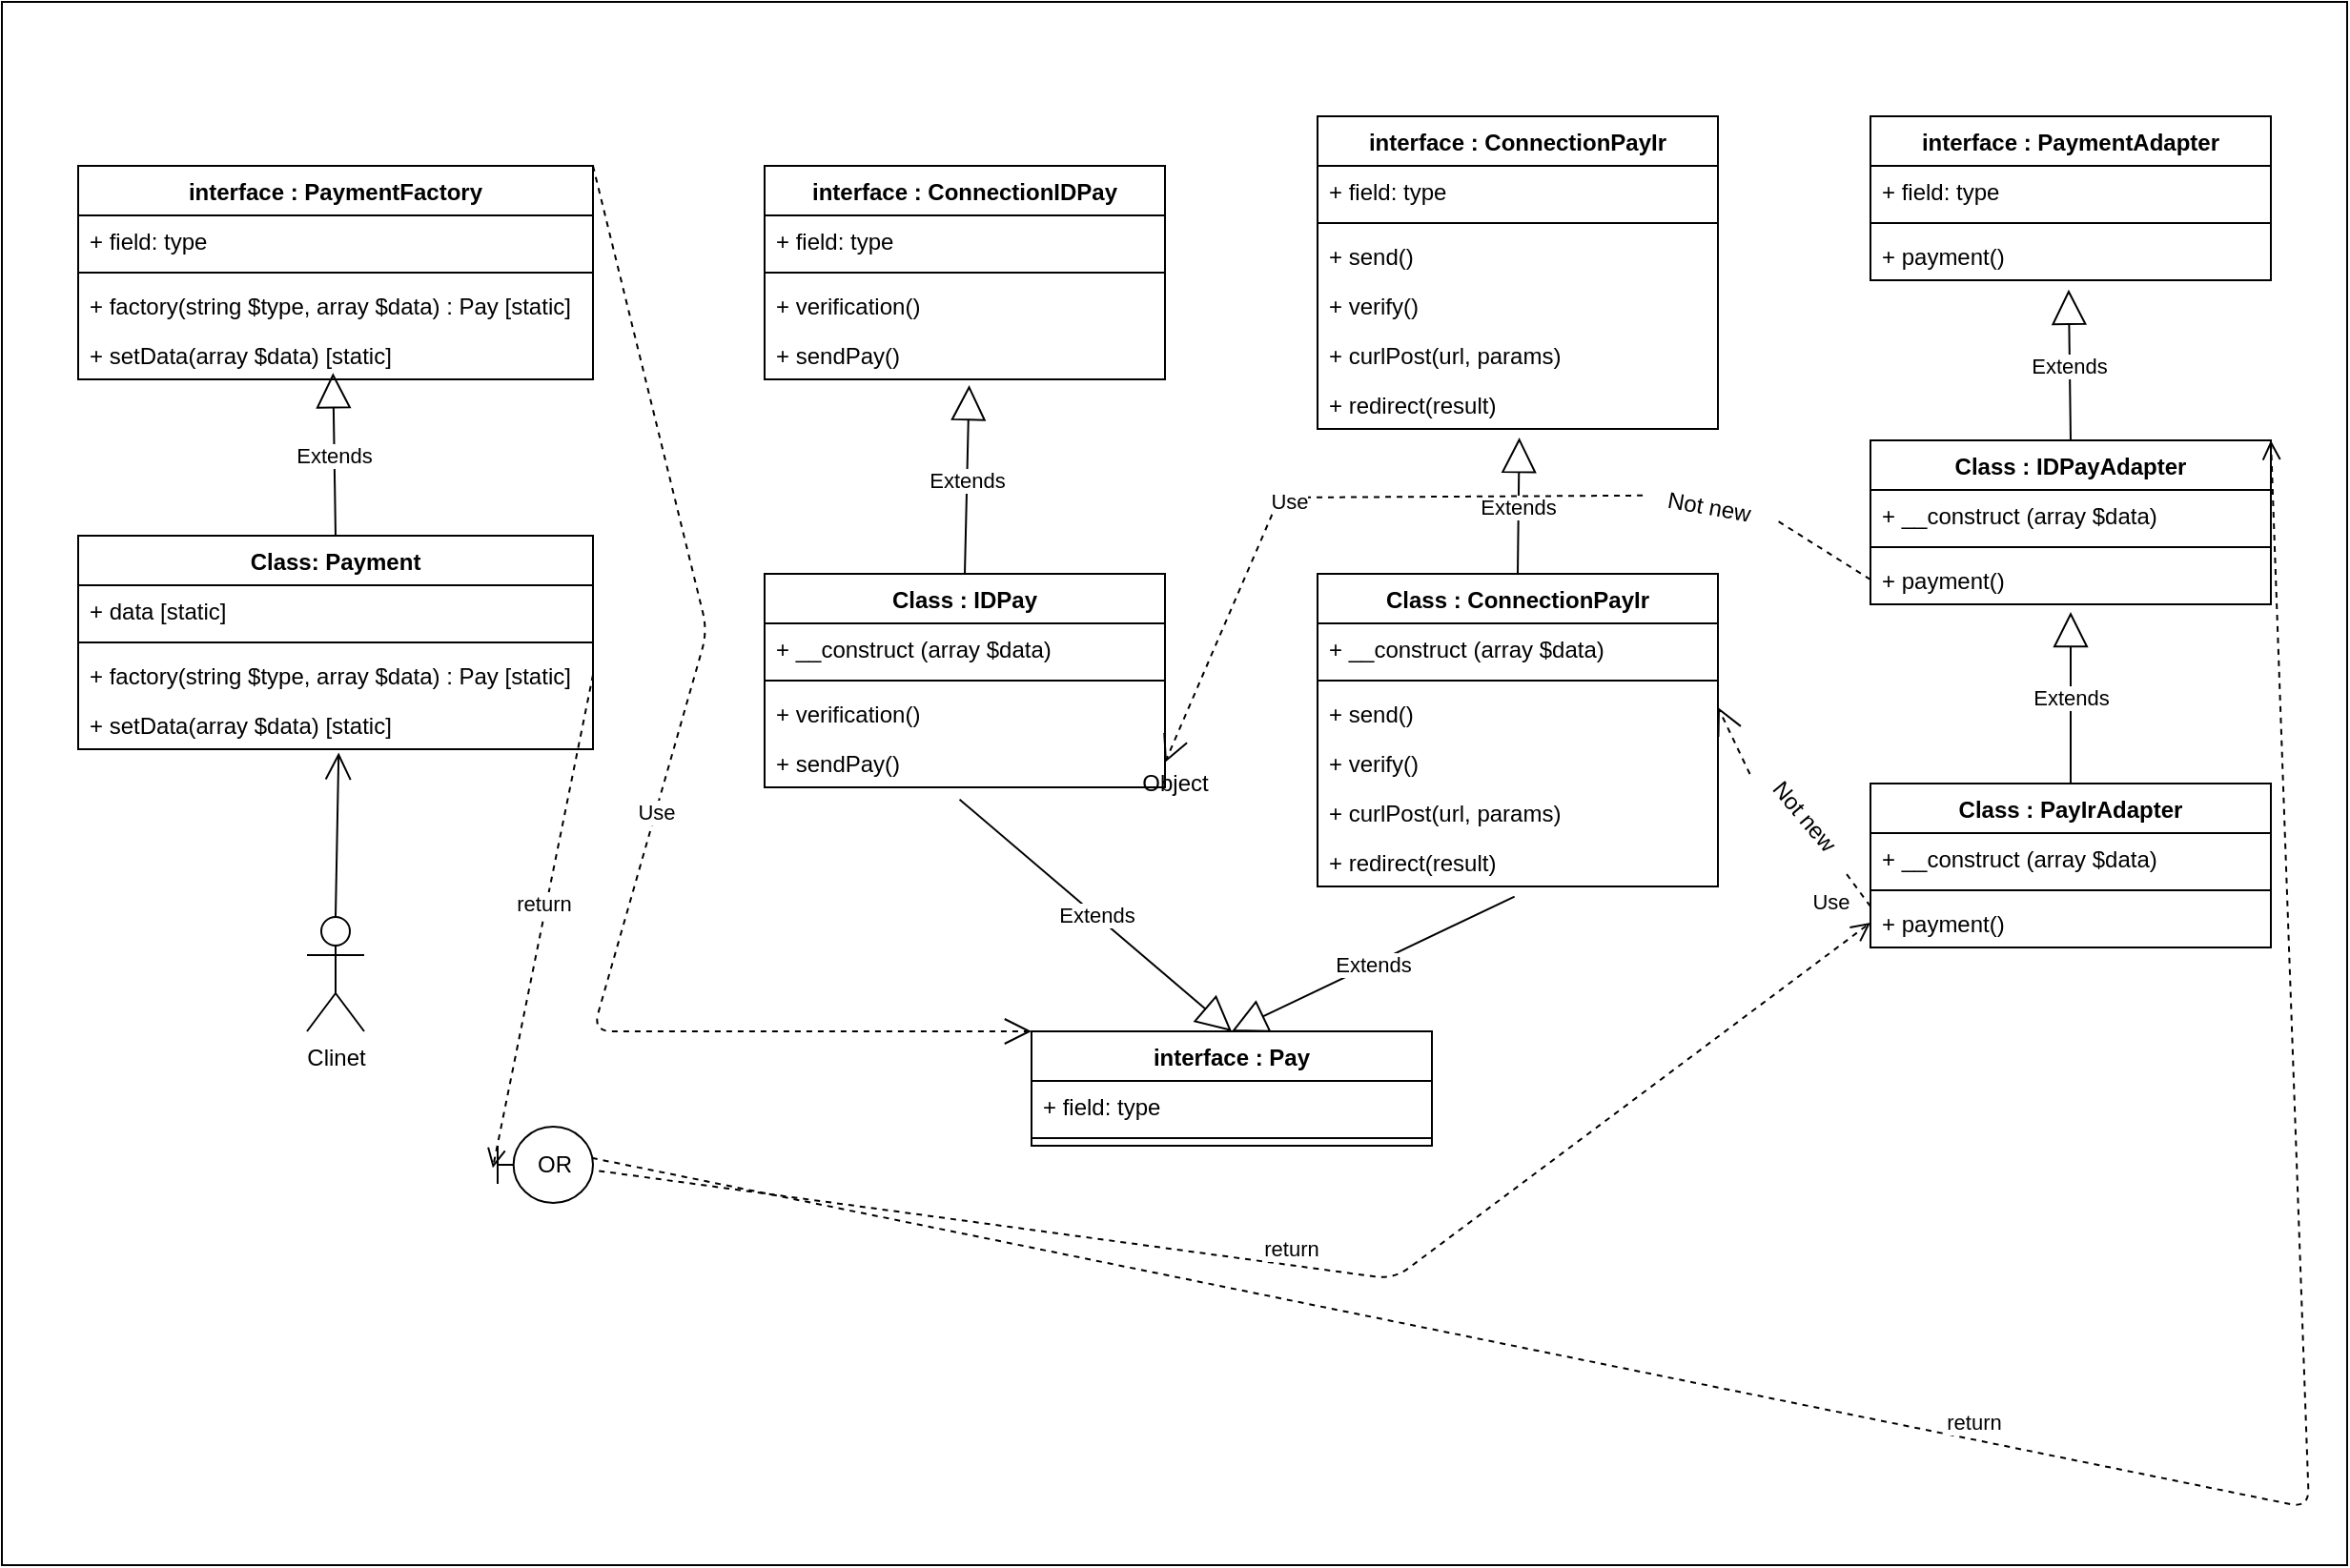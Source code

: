 <mxfile>
    <diagram id="zL3jKby7-Q0cAi9k26lS" name="Page-1">
        <mxGraphModel dx="2272" dy="1491" grid="1" gridSize="10" guides="1" tooltips="1" connect="1" arrows="1" fold="1" page="1" pageScale="1" pageWidth="850" pageHeight="1100" math="0" shadow="0">
            <root>
                <mxCell id="0"/>
                <mxCell id="1" parent="0"/>
                <mxCell id="94" value="Object" style="html=1;" parent="1" vertex="1">
                    <mxGeometry x="-380" y="30" width="1230" height="820" as="geometry"/>
                </mxCell>
                <mxCell id="3" value="interface : ConnectionIDPay" style="swimlane;fontStyle=1;align=center;verticalAlign=top;childLayout=stackLayout;horizontal=1;startSize=26;horizontalStack=0;resizeParent=1;resizeParentMax=0;resizeLast=0;collapsible=1;marginBottom=0;" parent="1" vertex="1">
                    <mxGeometry x="20" y="116" width="210" height="112" as="geometry"/>
                </mxCell>
                <mxCell id="4" value="+ field: type" style="text;strokeColor=none;fillColor=none;align=left;verticalAlign=top;spacingLeft=4;spacingRight=4;overflow=hidden;rotatable=0;points=[[0,0.5],[1,0.5]];portConstraint=eastwest;" parent="3" vertex="1">
                    <mxGeometry y="26" width="210" height="26" as="geometry"/>
                </mxCell>
                <mxCell id="5" value="" style="line;strokeWidth=1;fillColor=none;align=left;verticalAlign=middle;spacingTop=-1;spacingLeft=3;spacingRight=3;rotatable=0;labelPosition=right;points=[];portConstraint=eastwest;strokeColor=inherit;" parent="3" vertex="1">
                    <mxGeometry y="52" width="210" height="8" as="geometry"/>
                </mxCell>
                <mxCell id="6" value="+ verification()" style="text;strokeColor=none;fillColor=none;align=left;verticalAlign=top;spacingLeft=4;spacingRight=4;overflow=hidden;rotatable=0;points=[[0,0.5],[1,0.5]];portConstraint=eastwest;" parent="3" vertex="1">
                    <mxGeometry y="60" width="210" height="26" as="geometry"/>
                </mxCell>
                <mxCell id="7" value="+ sendPay()" style="text;strokeColor=none;fillColor=none;align=left;verticalAlign=top;spacingLeft=4;spacingRight=4;overflow=hidden;rotatable=0;points=[[0,0.5],[1,0.5]];portConstraint=eastwest;" parent="3" vertex="1">
                    <mxGeometry y="86" width="210" height="26" as="geometry"/>
                </mxCell>
                <mxCell id="8" value="interface : ConnectionPayIr" style="swimlane;fontStyle=1;align=center;verticalAlign=top;childLayout=stackLayout;horizontal=1;startSize=26;horizontalStack=0;resizeParent=1;resizeParentMax=0;resizeLast=0;collapsible=1;marginBottom=0;" parent="1" vertex="1">
                    <mxGeometry x="310" y="90" width="210" height="164" as="geometry"/>
                </mxCell>
                <mxCell id="9" value="+ field: type" style="text;strokeColor=none;fillColor=none;align=left;verticalAlign=top;spacingLeft=4;spacingRight=4;overflow=hidden;rotatable=0;points=[[0,0.5],[1,0.5]];portConstraint=eastwest;" parent="8" vertex="1">
                    <mxGeometry y="26" width="210" height="26" as="geometry"/>
                </mxCell>
                <mxCell id="10" value="" style="line;strokeWidth=1;fillColor=none;align=left;verticalAlign=middle;spacingTop=-1;spacingLeft=3;spacingRight=3;rotatable=0;labelPosition=right;points=[];portConstraint=eastwest;strokeColor=inherit;" parent="8" vertex="1">
                    <mxGeometry y="52" width="210" height="8" as="geometry"/>
                </mxCell>
                <mxCell id="11" value="+ send()" style="text;strokeColor=none;fillColor=none;align=left;verticalAlign=top;spacingLeft=4;spacingRight=4;overflow=hidden;rotatable=0;points=[[0,0.5],[1,0.5]];portConstraint=eastwest;" parent="8" vertex="1">
                    <mxGeometry y="60" width="210" height="26" as="geometry"/>
                </mxCell>
                <mxCell id="12" value="+ verify()" style="text;strokeColor=none;fillColor=none;align=left;verticalAlign=top;spacingLeft=4;spacingRight=4;overflow=hidden;rotatable=0;points=[[0,0.5],[1,0.5]];portConstraint=eastwest;" parent="8" vertex="1">
                    <mxGeometry y="86" width="210" height="26" as="geometry"/>
                </mxCell>
                <mxCell id="13" value="+ curlPost(url, params)" style="text;strokeColor=none;fillColor=none;align=left;verticalAlign=top;spacingLeft=4;spacingRight=4;overflow=hidden;rotatable=0;points=[[0,0.5],[1,0.5]];portConstraint=eastwest;" parent="8" vertex="1">
                    <mxGeometry y="112" width="210" height="26" as="geometry"/>
                </mxCell>
                <mxCell id="14" value="+ redirect(result)" style="text;strokeColor=none;fillColor=none;align=left;verticalAlign=top;spacingLeft=4;spacingRight=4;overflow=hidden;rotatable=0;points=[[0,0.5],[1,0.5]];portConstraint=eastwest;" parent="8" vertex="1">
                    <mxGeometry y="138" width="210" height="26" as="geometry"/>
                </mxCell>
                <mxCell id="19" value="Class : IDPay" style="swimlane;fontStyle=1;align=center;verticalAlign=top;childLayout=stackLayout;horizontal=1;startSize=26;horizontalStack=0;resizeParent=1;resizeParentMax=0;resizeLast=0;collapsible=1;marginBottom=0;" parent="1" vertex="1">
                    <mxGeometry x="20" y="330" width="210" height="112" as="geometry"/>
                </mxCell>
                <mxCell id="24" value="+ __construct (array $data)" style="text;strokeColor=none;fillColor=none;align=left;verticalAlign=top;spacingLeft=4;spacingRight=4;overflow=hidden;rotatable=0;points=[[0,0.5],[1,0.5]];portConstraint=eastwest;" parent="19" vertex="1">
                    <mxGeometry y="26" width="210" height="26" as="geometry"/>
                </mxCell>
                <mxCell id="21" value="" style="line;strokeWidth=1;fillColor=none;align=left;verticalAlign=middle;spacingTop=-1;spacingLeft=3;spacingRight=3;rotatable=0;labelPosition=right;points=[];portConstraint=eastwest;strokeColor=inherit;" parent="19" vertex="1">
                    <mxGeometry y="52" width="210" height="8" as="geometry"/>
                </mxCell>
                <mxCell id="22" value="+ verification()" style="text;strokeColor=none;fillColor=none;align=left;verticalAlign=top;spacingLeft=4;spacingRight=4;overflow=hidden;rotatable=0;points=[[0,0.5],[1,0.5]];portConstraint=eastwest;" parent="19" vertex="1">
                    <mxGeometry y="60" width="210" height="26" as="geometry"/>
                </mxCell>
                <mxCell id="23" value="+ sendPay()" style="text;strokeColor=none;fillColor=none;align=left;verticalAlign=top;spacingLeft=4;spacingRight=4;overflow=hidden;rotatable=0;points=[[0,0.5],[1,0.5]];portConstraint=eastwest;" parent="19" vertex="1">
                    <mxGeometry y="86" width="210" height="26" as="geometry"/>
                </mxCell>
                <mxCell id="26" value="Class : ConnectionPayIr" style="swimlane;fontStyle=1;align=center;verticalAlign=top;childLayout=stackLayout;horizontal=1;startSize=26;horizontalStack=0;resizeParent=1;resizeParentMax=0;resizeLast=0;collapsible=1;marginBottom=0;" parent="1" vertex="1">
                    <mxGeometry x="310" y="330" width="210" height="164" as="geometry"/>
                </mxCell>
                <mxCell id="34" value="+ __construct (array $data)" style="text;strokeColor=none;fillColor=none;align=left;verticalAlign=top;spacingLeft=4;spacingRight=4;overflow=hidden;rotatable=0;points=[[0,0.5],[1,0.5]];portConstraint=eastwest;" parent="26" vertex="1">
                    <mxGeometry y="26" width="210" height="26" as="geometry"/>
                </mxCell>
                <mxCell id="28" value="" style="line;strokeWidth=1;fillColor=none;align=left;verticalAlign=middle;spacingTop=-1;spacingLeft=3;spacingRight=3;rotatable=0;labelPosition=right;points=[];portConstraint=eastwest;strokeColor=inherit;" parent="26" vertex="1">
                    <mxGeometry y="52" width="210" height="8" as="geometry"/>
                </mxCell>
                <mxCell id="29" value="+ send()" style="text;strokeColor=none;fillColor=none;align=left;verticalAlign=top;spacingLeft=4;spacingRight=4;overflow=hidden;rotatable=0;points=[[0,0.5],[1,0.5]];portConstraint=eastwest;" parent="26" vertex="1">
                    <mxGeometry y="60" width="210" height="26" as="geometry"/>
                </mxCell>
                <mxCell id="30" value="+ verify()" style="text;strokeColor=none;fillColor=none;align=left;verticalAlign=top;spacingLeft=4;spacingRight=4;overflow=hidden;rotatable=0;points=[[0,0.5],[1,0.5]];portConstraint=eastwest;" parent="26" vertex="1">
                    <mxGeometry y="86" width="210" height="26" as="geometry"/>
                </mxCell>
                <mxCell id="31" value="+ curlPost(url, params)" style="text;strokeColor=none;fillColor=none;align=left;verticalAlign=top;spacingLeft=4;spacingRight=4;overflow=hidden;rotatable=0;points=[[0,0.5],[1,0.5]];portConstraint=eastwest;" parent="26" vertex="1">
                    <mxGeometry y="112" width="210" height="26" as="geometry"/>
                </mxCell>
                <mxCell id="32" value="+ redirect(result)" style="text;strokeColor=none;fillColor=none;align=left;verticalAlign=top;spacingLeft=4;spacingRight=4;overflow=hidden;rotatable=0;points=[[0,0.5],[1,0.5]];portConstraint=eastwest;" parent="26" vertex="1">
                    <mxGeometry y="138" width="210" height="26" as="geometry"/>
                </mxCell>
                <mxCell id="35" value="Extends" style="endArrow=block;endSize=16;endFill=0;html=1;exitX=0.5;exitY=0;exitDx=0;exitDy=0;entryX=0.511;entryY=1.117;entryDx=0;entryDy=0;entryPerimeter=0;" parent="1" source="19" target="7" edge="1">
                    <mxGeometry width="160" relative="1" as="geometry">
                        <mxPoint x="230" y="300" as="sourcePoint"/>
                        <mxPoint x="390" y="300" as="targetPoint"/>
                    </mxGeometry>
                </mxCell>
                <mxCell id="37" value="Extends" style="endArrow=block;endSize=16;endFill=0;html=1;exitX=0.5;exitY=0;exitDx=0;exitDy=0;entryX=0.504;entryY=1.175;entryDx=0;entryDy=0;entryPerimeter=0;" parent="1" source="26" target="14" edge="1">
                    <mxGeometry width="160" relative="1" as="geometry">
                        <mxPoint x="230" y="300" as="sourcePoint"/>
                        <mxPoint x="390" y="300" as="targetPoint"/>
                    </mxGeometry>
                </mxCell>
                <mxCell id="38" value="interface : Pay" style="swimlane;fontStyle=1;align=center;verticalAlign=top;childLayout=stackLayout;horizontal=1;startSize=26;horizontalStack=0;resizeParent=1;resizeParentMax=0;resizeLast=0;collapsible=1;marginBottom=0;" parent="1" vertex="1">
                    <mxGeometry x="160" y="570" width="210" height="60" as="geometry"/>
                </mxCell>
                <mxCell id="39" value="+ field: type" style="text;strokeColor=none;fillColor=none;align=left;verticalAlign=top;spacingLeft=4;spacingRight=4;overflow=hidden;rotatable=0;points=[[0,0.5],[1,0.5]];portConstraint=eastwest;" parent="38" vertex="1">
                    <mxGeometry y="26" width="210" height="26" as="geometry"/>
                </mxCell>
                <mxCell id="40" value="" style="line;strokeWidth=1;fillColor=none;align=left;verticalAlign=middle;spacingTop=-1;spacingLeft=3;spacingRight=3;rotatable=0;labelPosition=right;points=[];portConstraint=eastwest;strokeColor=inherit;" parent="38" vertex="1">
                    <mxGeometry y="52" width="210" height="8" as="geometry"/>
                </mxCell>
                <mxCell id="45" value="Extends" style="endArrow=block;endSize=16;endFill=0;html=1;exitX=0.487;exitY=1.244;exitDx=0;exitDy=0;exitPerimeter=0;entryX=0.5;entryY=0;entryDx=0;entryDy=0;" parent="1" source="23" target="38" edge="1">
                    <mxGeometry width="160" relative="1" as="geometry">
                        <mxPoint x="230" y="120" as="sourcePoint"/>
                        <mxPoint x="260" y="570" as="targetPoint"/>
                    </mxGeometry>
                </mxCell>
                <mxCell id="46" value="Extends" style="endArrow=block;endSize=16;endFill=0;html=1;exitX=0.492;exitY=1.203;exitDx=0;exitDy=0;exitPerimeter=0;entryX=0.5;entryY=0;entryDx=0;entryDy=0;" parent="1" source="32" target="38" edge="1">
                    <mxGeometry width="160" relative="1" as="geometry">
                        <mxPoint x="230" y="120" as="sourcePoint"/>
                        <mxPoint x="265" y="560" as="targetPoint"/>
                    </mxGeometry>
                </mxCell>
                <mxCell id="47" value="interface : PaymentAdapter" style="swimlane;fontStyle=1;align=center;verticalAlign=top;childLayout=stackLayout;horizontal=1;startSize=26;horizontalStack=0;resizeParent=1;resizeParentMax=0;resizeLast=0;collapsible=1;marginBottom=0;" parent="1" vertex="1">
                    <mxGeometry x="600" y="90" width="210" height="86" as="geometry"/>
                </mxCell>
                <mxCell id="48" value="+ field: type" style="text;strokeColor=none;fillColor=none;align=left;verticalAlign=top;spacingLeft=4;spacingRight=4;overflow=hidden;rotatable=0;points=[[0,0.5],[1,0.5]];portConstraint=eastwest;" parent="47" vertex="1">
                    <mxGeometry y="26" width="210" height="26" as="geometry"/>
                </mxCell>
                <mxCell id="49" value="" style="line;strokeWidth=1;fillColor=none;align=left;verticalAlign=middle;spacingTop=-1;spacingLeft=3;spacingRight=3;rotatable=0;labelPosition=right;points=[];portConstraint=eastwest;strokeColor=inherit;" parent="47" vertex="1">
                    <mxGeometry y="52" width="210" height="8" as="geometry"/>
                </mxCell>
                <mxCell id="50" value="+ payment()" style="text;strokeColor=none;fillColor=none;align=left;verticalAlign=top;spacingLeft=4;spacingRight=4;overflow=hidden;rotatable=0;points=[[0,0.5],[1,0.5]];portConstraint=eastwest;" parent="47" vertex="1">
                    <mxGeometry y="60" width="210" height="26" as="geometry"/>
                </mxCell>
                <mxCell id="52" value="Class : IDPayAdapter" style="swimlane;fontStyle=1;align=center;verticalAlign=top;childLayout=stackLayout;horizontal=1;startSize=26;horizontalStack=0;resizeParent=1;resizeParentMax=0;resizeLast=0;collapsible=1;marginBottom=0;" parent="1" vertex="1">
                    <mxGeometry x="600" y="260" width="210" height="86" as="geometry"/>
                </mxCell>
                <mxCell id="53" value="+ __construct (array $data)" style="text;strokeColor=none;fillColor=none;align=left;verticalAlign=top;spacingLeft=4;spacingRight=4;overflow=hidden;rotatable=0;points=[[0,0.5],[1,0.5]];portConstraint=eastwest;" parent="52" vertex="1">
                    <mxGeometry y="26" width="210" height="26" as="geometry"/>
                </mxCell>
                <mxCell id="54" value="" style="line;strokeWidth=1;fillColor=none;align=left;verticalAlign=middle;spacingTop=-1;spacingLeft=3;spacingRight=3;rotatable=0;labelPosition=right;points=[];portConstraint=eastwest;strokeColor=inherit;" parent="52" vertex="1">
                    <mxGeometry y="52" width="210" height="8" as="geometry"/>
                </mxCell>
                <mxCell id="55" value="+ payment()" style="text;strokeColor=none;fillColor=none;align=left;verticalAlign=top;spacingLeft=4;spacingRight=4;overflow=hidden;rotatable=0;points=[[0,0.5],[1,0.5]];portConstraint=eastwest;" parent="52" vertex="1">
                    <mxGeometry y="60" width="210" height="26" as="geometry"/>
                </mxCell>
                <mxCell id="56" value="Class : PayIrAdapter" style="swimlane;fontStyle=1;align=center;verticalAlign=top;childLayout=stackLayout;horizontal=1;startSize=26;horizontalStack=0;resizeParent=1;resizeParentMax=0;resizeLast=0;collapsible=1;marginBottom=0;" parent="1" vertex="1">
                    <mxGeometry x="600" y="440" width="210" height="86" as="geometry"/>
                </mxCell>
                <mxCell id="57" value="+ __construct (array $data)" style="text;strokeColor=none;fillColor=none;align=left;verticalAlign=top;spacingLeft=4;spacingRight=4;overflow=hidden;rotatable=0;points=[[0,0.5],[1,0.5]];portConstraint=eastwest;" parent="56" vertex="1">
                    <mxGeometry y="26" width="210" height="26" as="geometry"/>
                </mxCell>
                <mxCell id="58" value="" style="line;strokeWidth=1;fillColor=none;align=left;verticalAlign=middle;spacingTop=-1;spacingLeft=3;spacingRight=3;rotatable=0;labelPosition=right;points=[];portConstraint=eastwest;strokeColor=inherit;" parent="56" vertex="1">
                    <mxGeometry y="52" width="210" height="8" as="geometry"/>
                </mxCell>
                <mxCell id="59" value="+ payment()" style="text;strokeColor=none;fillColor=none;align=left;verticalAlign=top;spacingLeft=4;spacingRight=4;overflow=hidden;rotatable=0;points=[[0,0.5],[1,0.5]];portConstraint=eastwest;" parent="56" vertex="1">
                    <mxGeometry y="60" width="210" height="26" as="geometry"/>
                </mxCell>
                <mxCell id="60" value="Extends" style="endArrow=block;endSize=16;endFill=0;html=1;exitX=0.5;exitY=0;exitDx=0;exitDy=0;entryX=0.495;entryY=1.188;entryDx=0;entryDy=0;entryPerimeter=0;" parent="1" source="52" target="50" edge="1">
                    <mxGeometry width="160" relative="1" as="geometry">
                        <mxPoint x="540" y="360" as="sourcePoint"/>
                        <mxPoint x="700" y="360" as="targetPoint"/>
                    </mxGeometry>
                </mxCell>
                <mxCell id="61" value="Extends" style="endArrow=block;endSize=16;endFill=0;html=1;exitX=0.5;exitY=0;exitDx=0;exitDy=0;" parent="1" source="56" edge="1">
                    <mxGeometry width="160" relative="1" as="geometry">
                        <mxPoint x="715" y="270" as="sourcePoint"/>
                        <mxPoint x="705" y="350" as="targetPoint"/>
                    </mxGeometry>
                </mxCell>
                <mxCell id="62" value="Use" style="endArrow=open;endSize=12;dashed=1;html=1;exitX=0;exitY=0.75;exitDx=0;exitDy=0;startArrow=none;" parent="1" source="65" edge="1">
                    <mxGeometry x="-1" y="93" width="160" relative="1" as="geometry">
                        <mxPoint x="360" y="400" as="sourcePoint"/>
                        <mxPoint x="520" y="400" as="targetPoint"/>
                        <mxPoint x="126" y="27" as="offset"/>
                    </mxGeometry>
                </mxCell>
                <mxCell id="63" value="Use" style="endArrow=open;endSize=12;dashed=1;html=1;exitX=0;exitY=0.5;exitDx=0;exitDy=0;entryX=1;entryY=0.5;entryDx=0;entryDy=0;startArrow=none;" parent="1" source="64" target="23" edge="1">
                    <mxGeometry x="0.086" y="2" width="160" relative="1" as="geometry">
                        <mxPoint x="410" y="390" as="sourcePoint"/>
                        <mxPoint x="570" y="390" as="targetPoint"/>
                        <Array as="points">
                            <mxPoint x="290" y="290"/>
                        </Array>
                        <mxPoint as="offset"/>
                    </mxGeometry>
                </mxCell>
                <mxCell id="67" value="" style="endArrow=none;endSize=12;dashed=1;html=1;exitX=0;exitY=0.75;exitDx=0;exitDy=0;" parent="1" source="56" target="65" edge="1">
                    <mxGeometry width="160" relative="1" as="geometry">
                        <mxPoint x="600" y="504.5" as="sourcePoint"/>
                        <mxPoint x="520" y="400" as="targetPoint"/>
                    </mxGeometry>
                </mxCell>
                <mxCell id="65" value="Not new" style="text;html=1;align=center;verticalAlign=middle;resizable=0;points=[];autosize=1;strokeColor=none;fillColor=none;rotation=50;" parent="1" vertex="1">
                    <mxGeometry x="530" y="442" width="70" height="30" as="geometry"/>
                </mxCell>
                <mxCell id="68" value="" style="endArrow=none;endSize=12;dashed=1;html=1;exitX=0;exitY=0.5;exitDx=0;exitDy=0;entryX=1;entryY=0.5;entryDx=0;entryDy=0;" parent="1" source="55" target="64" edge="1">
                    <mxGeometry x="0.086" y="2" width="160" relative="1" as="geometry">
                        <mxPoint x="600" y="333" as="sourcePoint"/>
                        <mxPoint x="230" y="429" as="targetPoint"/>
                        <Array as="points"/>
                        <mxPoint as="offset"/>
                    </mxGeometry>
                </mxCell>
                <mxCell id="64" value="Not new" style="text;html=1;align=center;verticalAlign=middle;resizable=0;points=[];autosize=1;strokeColor=none;fillColor=none;rotation=10;" parent="1" vertex="1">
                    <mxGeometry x="480" y="280" width="70" height="30" as="geometry"/>
                </mxCell>
                <mxCell id="69" value="interface : PaymentFactory" style="swimlane;fontStyle=1;align=center;verticalAlign=top;childLayout=stackLayout;horizontal=1;startSize=26;horizontalStack=0;resizeParent=1;resizeParentMax=0;resizeLast=0;collapsible=1;marginBottom=0;" parent="1" vertex="1">
                    <mxGeometry x="-340" y="116" width="270" height="112" as="geometry"/>
                </mxCell>
                <mxCell id="70" value="+ field: type" style="text;strokeColor=none;fillColor=none;align=left;verticalAlign=top;spacingLeft=4;spacingRight=4;overflow=hidden;rotatable=0;points=[[0,0.5],[1,0.5]];portConstraint=eastwest;" parent="69" vertex="1">
                    <mxGeometry y="26" width="270" height="26" as="geometry"/>
                </mxCell>
                <mxCell id="71" value="" style="line;strokeWidth=1;fillColor=none;align=left;verticalAlign=middle;spacingTop=-1;spacingLeft=3;spacingRight=3;rotatable=0;labelPosition=right;points=[];portConstraint=eastwest;strokeColor=inherit;" parent="69" vertex="1">
                    <mxGeometry y="52" width="270" height="8" as="geometry"/>
                </mxCell>
                <mxCell id="72" value="+ factory(string $type, array $data) : Pay [static]" style="text;strokeColor=none;fillColor=none;align=left;verticalAlign=top;spacingLeft=4;spacingRight=4;overflow=hidden;rotatable=0;points=[[0,0.5],[1,0.5]];portConstraint=eastwest;" parent="69" vertex="1">
                    <mxGeometry y="60" width="270" height="26" as="geometry"/>
                </mxCell>
                <mxCell id="82" value="+ setData(array $data) [static]" style="text;strokeColor=none;fillColor=none;align=left;verticalAlign=top;spacingLeft=4;spacingRight=4;overflow=hidden;rotatable=0;points=[[0,0.5],[1,0.5]];portConstraint=eastwest;" parent="69" vertex="1">
                    <mxGeometry y="86" width="270" height="26" as="geometry"/>
                </mxCell>
                <mxCell id="73" value="Use" style="endArrow=open;endSize=12;dashed=1;html=1;exitX=1;exitY=0;exitDx=0;exitDy=0;entryX=0;entryY=0;entryDx=0;entryDy=0;" parent="1" source="69" target="38" edge="1">
                    <mxGeometry width="160" relative="1" as="geometry">
                        <mxPoint x="750" y="330" as="sourcePoint"/>
                        <mxPoint x="80" y="610" as="targetPoint"/>
                        <Array as="points">
                            <mxPoint x="-10" y="360"/>
                            <mxPoint x="-70" y="570"/>
                        </Array>
                    </mxGeometry>
                </mxCell>
                <mxCell id="83" value="Class: Payment" style="swimlane;fontStyle=1;align=center;verticalAlign=top;childLayout=stackLayout;horizontal=1;startSize=26;horizontalStack=0;resizeParent=1;resizeParentMax=0;resizeLast=0;collapsible=1;marginBottom=0;" parent="1" vertex="1">
                    <mxGeometry x="-340" y="310" width="270" height="112" as="geometry"/>
                </mxCell>
                <mxCell id="84" value="+ data [static]" style="text;strokeColor=none;fillColor=none;align=left;verticalAlign=top;spacingLeft=4;spacingRight=4;overflow=hidden;rotatable=0;points=[[0,0.5],[1,0.5]];portConstraint=eastwest;" parent="83" vertex="1">
                    <mxGeometry y="26" width="270" height="26" as="geometry"/>
                </mxCell>
                <mxCell id="85" value="" style="line;strokeWidth=1;fillColor=none;align=left;verticalAlign=middle;spacingTop=-1;spacingLeft=3;spacingRight=3;rotatable=0;labelPosition=right;points=[];portConstraint=eastwest;strokeColor=inherit;" parent="83" vertex="1">
                    <mxGeometry y="52" width="270" height="8" as="geometry"/>
                </mxCell>
                <mxCell id="86" value="+ factory(string $type, array $data) : Pay [static]" style="text;strokeColor=none;fillColor=none;align=left;verticalAlign=top;spacingLeft=4;spacingRight=4;overflow=hidden;rotatable=0;points=[[0,0.5],[1,0.5]];portConstraint=eastwest;" parent="83" vertex="1">
                    <mxGeometry y="60" width="270" height="26" as="geometry"/>
                </mxCell>
                <mxCell id="87" value="+ setData(array $data) [static]" style="text;strokeColor=none;fillColor=none;align=left;verticalAlign=top;spacingLeft=4;spacingRight=4;overflow=hidden;rotatable=0;points=[[0,0.5],[1,0.5]];portConstraint=eastwest;" parent="83" vertex="1">
                    <mxGeometry y="86" width="270" height="26" as="geometry"/>
                </mxCell>
                <mxCell id="89" value="OR" style="shape=umlBoundary;whiteSpace=wrap;html=1;" parent="1" vertex="1">
                    <mxGeometry x="-120" y="620" width="50" height="40" as="geometry"/>
                </mxCell>
                <mxCell id="90" value="return" style="html=1;verticalAlign=bottom;endArrow=open;dashed=1;endSize=8;exitX=1;exitY=0.5;exitDx=0;exitDy=0;entryX=-0.051;entryY=0.542;entryDx=0;entryDy=0;entryPerimeter=0;" parent="1" source="86" target="89" edge="1">
                    <mxGeometry relative="1" as="geometry">
                        <mxPoint x="100" y="410" as="sourcePoint"/>
                        <mxPoint x="20" y="410" as="targetPoint"/>
                    </mxGeometry>
                </mxCell>
                <mxCell id="91" value="return" style="html=1;verticalAlign=bottom;endArrow=open;dashed=1;endSize=8;exitX=1.063;exitY=0.58;exitDx=0;exitDy=0;exitPerimeter=0;entryX=0;entryY=0.5;entryDx=0;entryDy=0;" parent="1" source="89" target="59" edge="1">
                    <mxGeometry relative="1" as="geometry">
                        <mxPoint x="310" y="410" as="sourcePoint"/>
                        <mxPoint x="230" y="410" as="targetPoint"/>
                        <Array as="points">
                            <mxPoint x="350" y="700"/>
                        </Array>
                    </mxGeometry>
                </mxCell>
                <mxCell id="92" value="return" style="html=1;verticalAlign=bottom;endArrow=open;dashed=1;endSize=8;exitX=0.988;exitY=0.41;exitDx=0;exitDy=0;exitPerimeter=0;entryX=1;entryY=0;entryDx=0;entryDy=0;" parent="1" source="89" target="52" edge="1">
                    <mxGeometry relative="1" as="geometry">
                        <mxPoint x="73.15" y="273.2" as="sourcePoint"/>
                        <mxPoint x="82.5" y="340" as="targetPoint"/>
                        <Array as="points">
                            <mxPoint x="830" y="820"/>
                        </Array>
                    </mxGeometry>
                </mxCell>
                <mxCell id="95" value="Extends" style="endArrow=block;endSize=16;endFill=0;html=1;exitX=0.5;exitY=0;exitDx=0;exitDy=0;entryX=0.495;entryY=0.871;entryDx=0;entryDy=0;entryPerimeter=0;" parent="1" source="83" target="82" edge="1">
                    <mxGeometry width="160" relative="1" as="geometry">
                        <mxPoint x="-320" y="330" as="sourcePoint"/>
                        <mxPoint x="-160" y="330" as="targetPoint"/>
                    </mxGeometry>
                </mxCell>
                <mxCell id="97" value="Clinet" style="shape=umlActor;verticalLabelPosition=bottom;verticalAlign=top;html=1;" parent="1" vertex="1">
                    <mxGeometry x="-220" y="510" width="30" height="60" as="geometry"/>
                </mxCell>
                <mxCell id="98" value="" style="endArrow=open;endFill=1;endSize=12;html=1;exitX=0.5;exitY=0;exitDx=0;exitDy=0;exitPerimeter=0;entryX=0.506;entryY=1.069;entryDx=0;entryDy=0;entryPerimeter=0;" parent="1" source="97" target="87" edge="1">
                    <mxGeometry width="160" relative="1" as="geometry">
                        <mxPoint x="-230" y="380" as="sourcePoint"/>
                        <mxPoint x="-70" y="380" as="targetPoint"/>
                    </mxGeometry>
                </mxCell>
            </root>
        </mxGraphModel>
    </diagram>
</mxfile>
